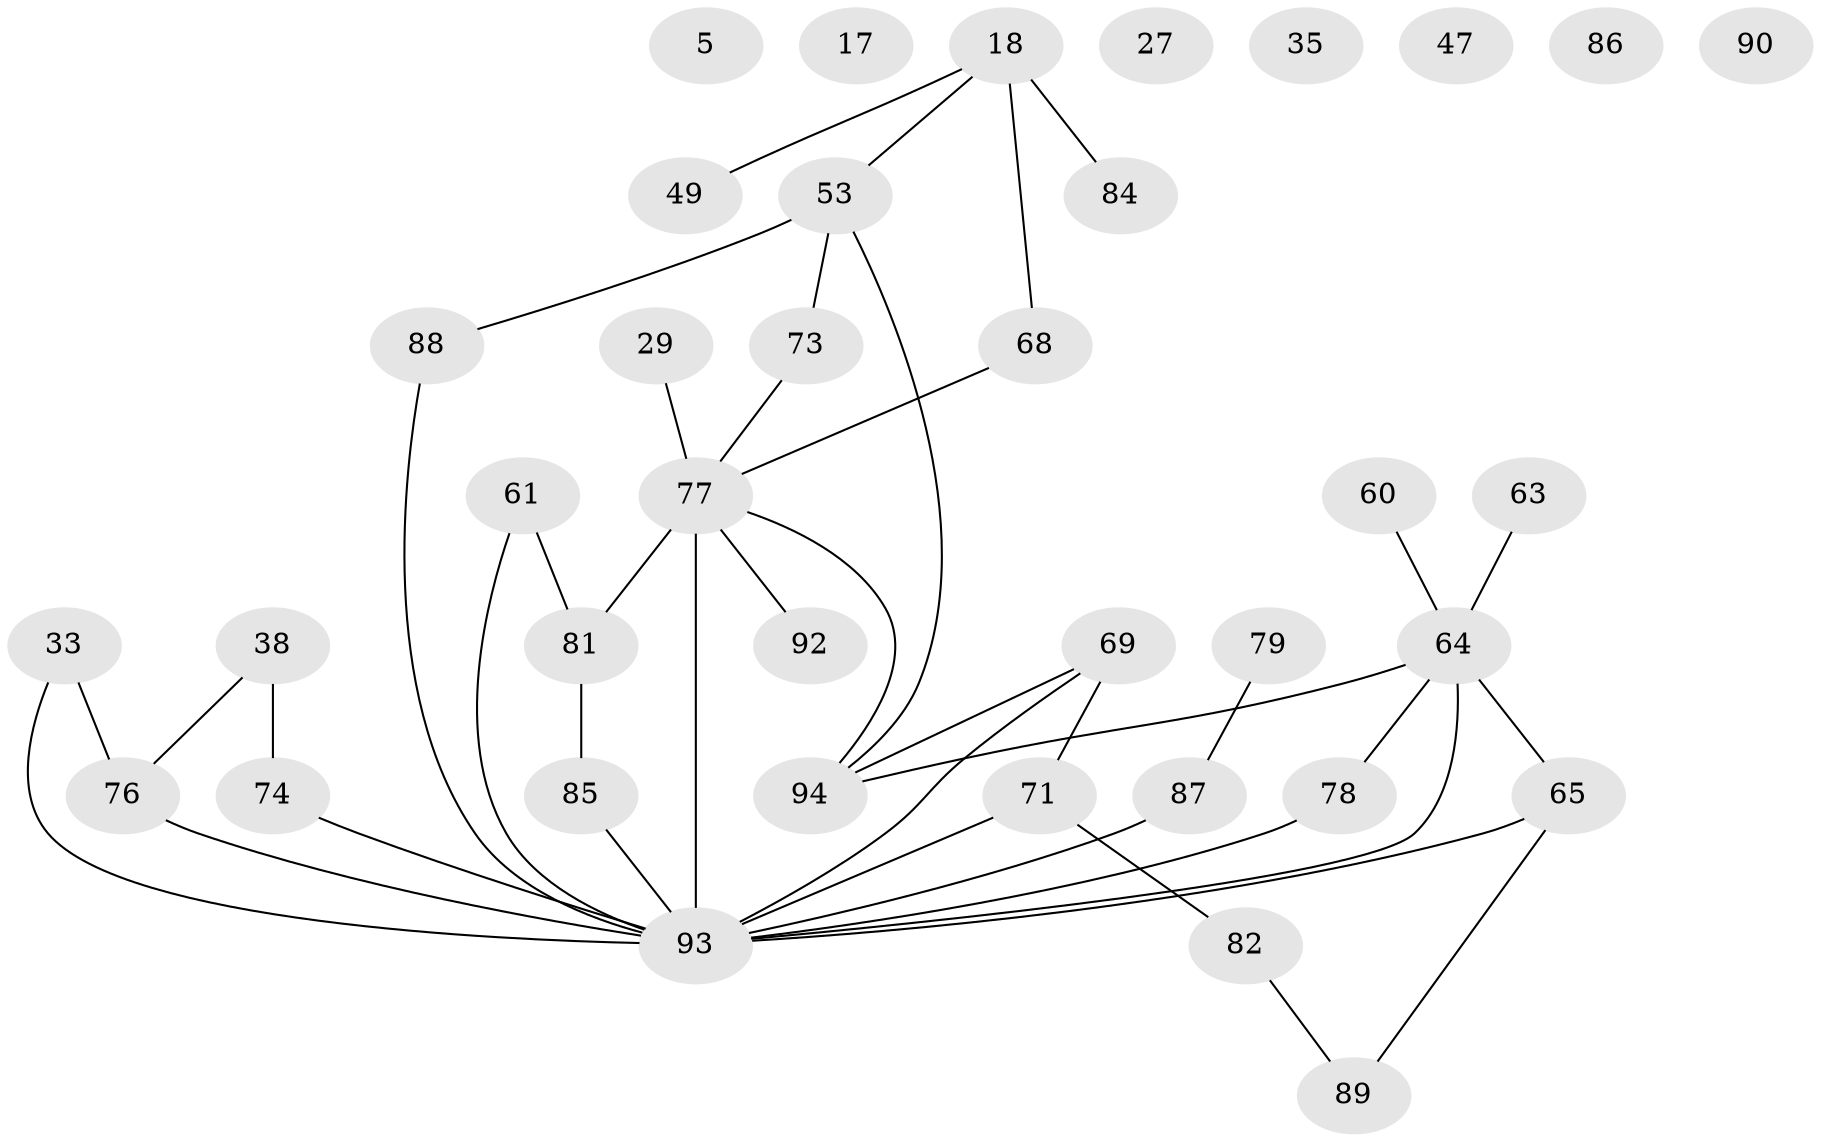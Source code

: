 // original degree distribution, {4: 0.20212765957446807, 3: 0.23404255319148937, 0: 0.07446808510638298, 2: 0.30851063829787234, 1: 0.1276595744680851, 6: 0.010638297872340425, 5: 0.0425531914893617}
// Generated by graph-tools (version 1.1) at 2025/42/03/04/25 21:42:27]
// undirected, 37 vertices, 42 edges
graph export_dot {
graph [start="1"]
  node [color=gray90,style=filled];
  5;
  17;
  18 [super="+4"];
  27;
  29;
  33;
  35;
  38 [super="+15"];
  47;
  49;
  53 [super="+9+36"];
  60;
  61;
  63;
  64 [super="+21+16+56"];
  65 [super="+44"];
  68 [super="+26"];
  69;
  71 [super="+54"];
  73;
  74 [super="+39"];
  76;
  77 [super="+14+72"];
  78;
  79 [super="+22"];
  81 [super="+80"];
  82;
  84 [super="+42"];
  85 [super="+51"];
  86;
  87;
  88;
  89 [super="+34"];
  90;
  92;
  93 [super="+58+70+67+83"];
  94 [super="+91"];
  18 -- 49;
  18 -- 68 [weight=2];
  18 -- 84;
  18 -- 53;
  29 -- 77;
  33 -- 76;
  33 -- 93;
  38 -- 74 [weight=3];
  38 -- 76 [weight=2];
  53 -- 94;
  53 -- 88 [weight=2];
  53 -- 73;
  60 -- 64;
  61 -- 81;
  61 -- 93;
  63 -- 64;
  64 -- 78;
  64 -- 65 [weight=2];
  64 -- 94;
  64 -- 93 [weight=2];
  65 -- 89;
  65 -- 93 [weight=2];
  68 -- 77 [weight=2];
  69 -- 94 [weight=2];
  69 -- 71;
  69 -- 93 [weight=2];
  71 -- 82;
  71 -- 93 [weight=2];
  73 -- 77;
  74 -- 93;
  76 -- 93;
  77 -- 81 [weight=2];
  77 -- 92;
  77 -- 94;
  77 -- 93 [weight=6];
  78 -- 93;
  79 -- 87;
  81 -- 85;
  82 -- 89;
  85 -- 93 [weight=2];
  87 -- 93;
  88 -- 93 [weight=2];
}
